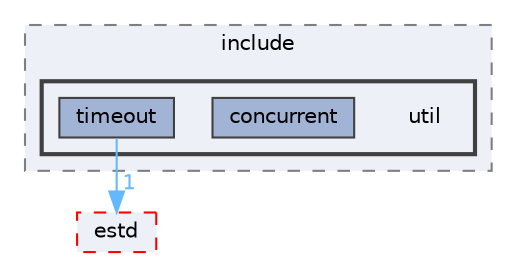 digraph "util"
{
 // LATEX_PDF_SIZE
  bgcolor="transparent";
  edge [fontname=Helvetica,fontsize=10,labelfontname=Helvetica,labelfontsize=10];
  node [fontname=Helvetica,fontsize=10,shape=box,height=0.2,width=0.4];
  compound=true
  subgraph clusterdir_3534dfbd31ff32d190a913fb73061054 {
    graph [ bgcolor="#edf0f7", pencolor="grey50", label="include", fontname=Helvetica,fontsize=10 style="filled,dashed", URL="dir_3534dfbd31ff32d190a913fb73061054.html",tooltip=""]
  subgraph clusterdir_2b78c87d5d5518c761837c555fbcf156 {
    graph [ bgcolor="#edf0f7", pencolor="grey25", label="", fontname=Helvetica,fontsize=10 style="filled,bold", URL="dir_2b78c87d5d5518c761837c555fbcf156.html",tooltip=""]
    dir_2b78c87d5d5518c761837c555fbcf156 [shape=plaintext, label="util"];
  dir_5af1fa22ccf74b63fb006fa8db5cb226 [label="concurrent", fillcolor="#a2b4d6", color="grey25", style="filled", URL="dir_5af1fa22ccf74b63fb006fa8db5cb226.html",tooltip=""];
  dir_d21cf80c2a1a6c8495ff8cdc742850d0 [label="timeout", fillcolor="#a2b4d6", color="grey25", style="filled", URL="dir_d21cf80c2a1a6c8495ff8cdc742850d0.html",tooltip=""];
  }
  }
  dir_705ed472854f071e46e92f9933f4d565 [label="estd", fillcolor="#edf0f7", color="red", style="filled,dashed", URL="dir_705ed472854f071e46e92f9933f4d565.html",tooltip=""];
  dir_d21cf80c2a1a6c8495ff8cdc742850d0->dir_705ed472854f071e46e92f9933f4d565 [headlabel="1", labeldistance=1.5 headhref="dir_000209_000075.html" href="dir_000209_000075.html" color="steelblue1" fontcolor="steelblue1"];
}
